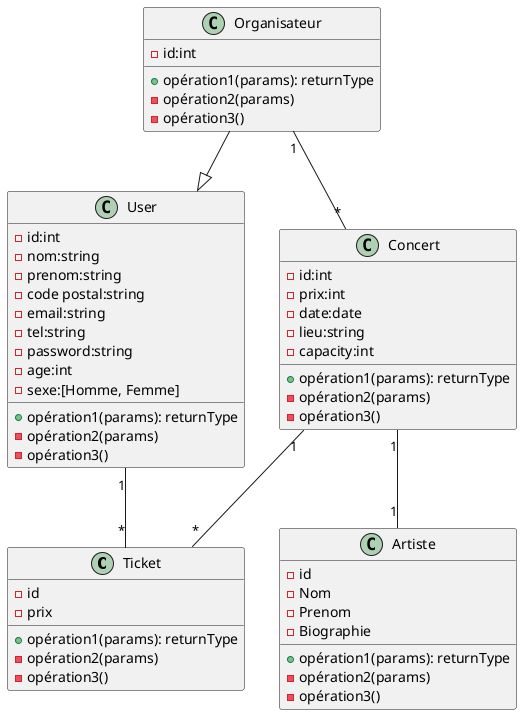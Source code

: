 @startuml

class Ticket {
  - id
  - prix

  + opération1(params): returnType
  - opération2(params)
  - opération3()
}

class Concert {
  - id:int
  - prix:int
  - date:date
  - lieu:string
  - capacity:int
  + opération1(params): returnType
  - opération2(params)
  - opération3()
}

class User {
  - id:int
  - nom:string
  - prenom:string
  - code postal:string
  - email:string
  - tel:string
  - password:string
  - age:int
  - sexe:[Homme, Femme]
  + opération1(params): returnType
  - opération2(params)
  - opération3()
}

class Organisateur {
  - id:int
  + opération1(params): returnType
  - opération2(params)
  - opération3()
}

class Artiste {
  - id
  - Nom
  - Prenom
  - Biographie
  + opération1(params): returnType
  - opération2(params)
  - opération3()
}


Concert "1" -- "*" Ticket
User "1" -- "*" Ticket
Concert "1" -- "1" Artiste
Organisateur "1" -- "*" Concert
Organisateur --|> User


@enduml